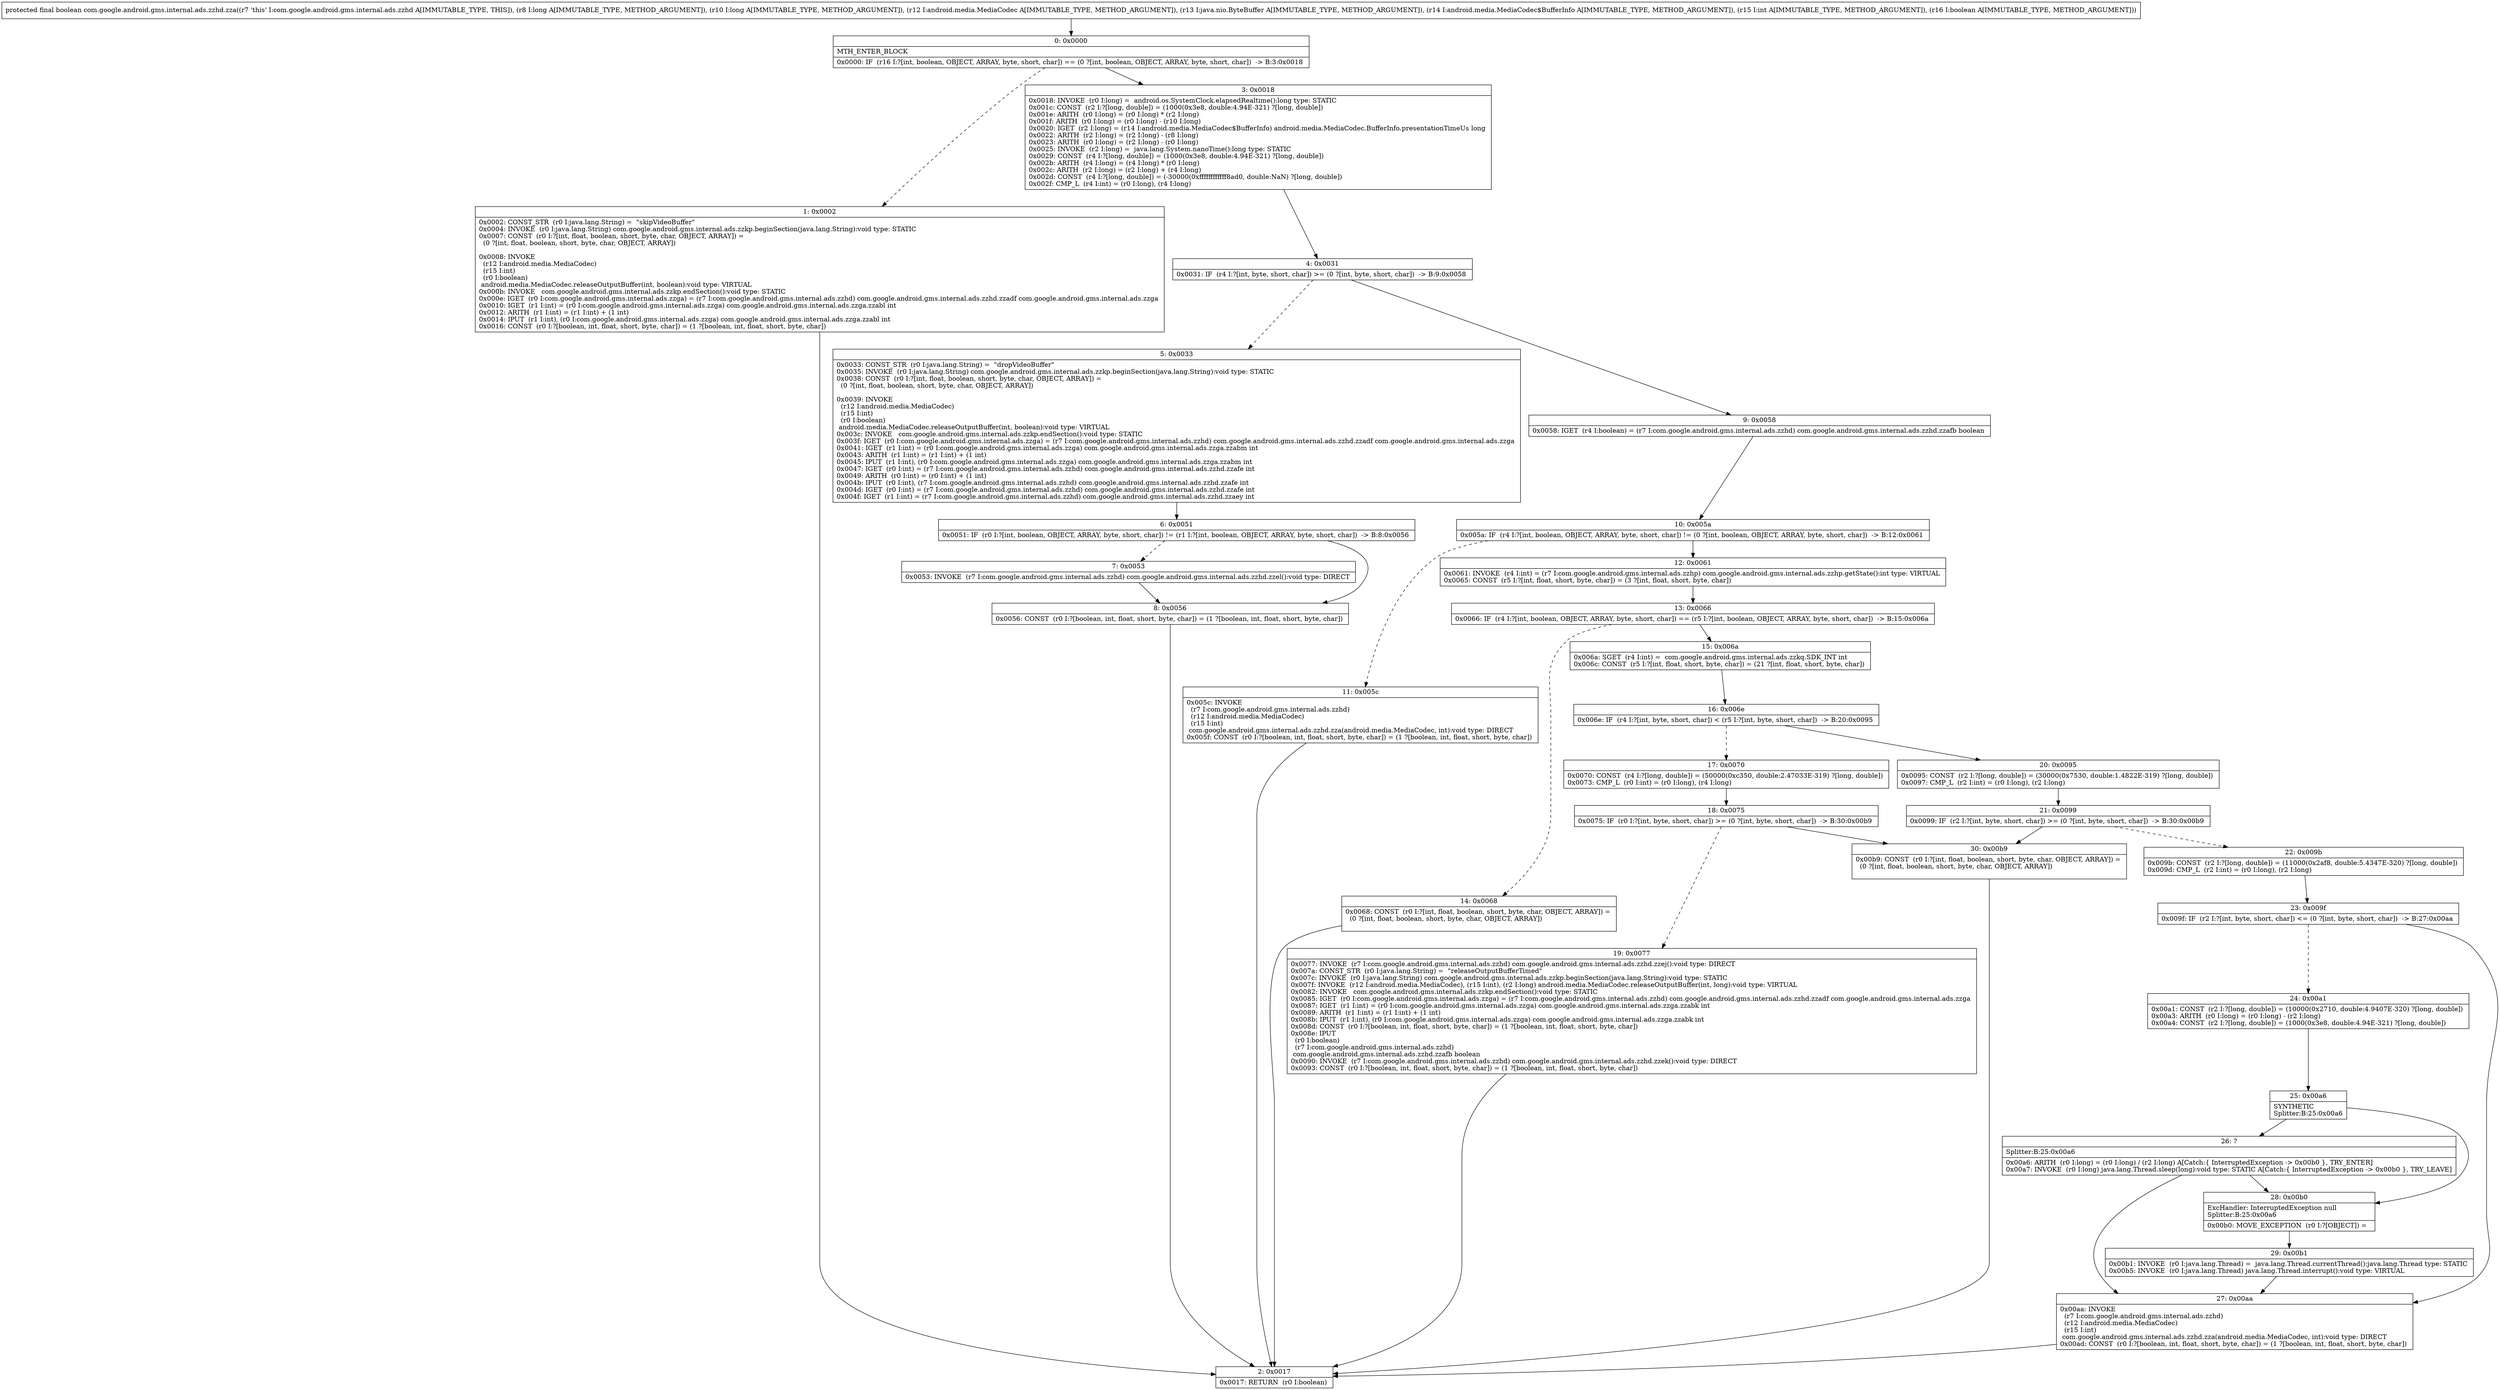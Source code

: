 digraph "CFG forcom.google.android.gms.internal.ads.zzhd.zza(JJLandroid\/media\/MediaCodec;Ljava\/nio\/ByteBuffer;Landroid\/media\/MediaCodec$BufferInfo;IZ)Z" {
Node_0 [shape=record,label="{0\:\ 0x0000|MTH_ENTER_BLOCK\l|0x0000: IF  (r16 I:?[int, boolean, OBJECT, ARRAY, byte, short, char]) == (0 ?[int, boolean, OBJECT, ARRAY, byte, short, char])  \-\> B:3:0x0018 \l}"];
Node_1 [shape=record,label="{1\:\ 0x0002|0x0002: CONST_STR  (r0 I:java.lang.String) =  \"skipVideoBuffer\" \l0x0004: INVOKE  (r0 I:java.lang.String) com.google.android.gms.internal.ads.zzkp.beginSection(java.lang.String):void type: STATIC \l0x0007: CONST  (r0 I:?[int, float, boolean, short, byte, char, OBJECT, ARRAY]) = \l  (0 ?[int, float, boolean, short, byte, char, OBJECT, ARRAY])\l \l0x0008: INVOKE  \l  (r12 I:android.media.MediaCodec)\l  (r15 I:int)\l  (r0 I:boolean)\l android.media.MediaCodec.releaseOutputBuffer(int, boolean):void type: VIRTUAL \l0x000b: INVOKE   com.google.android.gms.internal.ads.zzkp.endSection():void type: STATIC \l0x000e: IGET  (r0 I:com.google.android.gms.internal.ads.zzga) = (r7 I:com.google.android.gms.internal.ads.zzhd) com.google.android.gms.internal.ads.zzhd.zzadf com.google.android.gms.internal.ads.zzga \l0x0010: IGET  (r1 I:int) = (r0 I:com.google.android.gms.internal.ads.zzga) com.google.android.gms.internal.ads.zzga.zzabl int \l0x0012: ARITH  (r1 I:int) = (r1 I:int) + (1 int) \l0x0014: IPUT  (r1 I:int), (r0 I:com.google.android.gms.internal.ads.zzga) com.google.android.gms.internal.ads.zzga.zzabl int \l0x0016: CONST  (r0 I:?[boolean, int, float, short, byte, char]) = (1 ?[boolean, int, float, short, byte, char]) \l}"];
Node_2 [shape=record,label="{2\:\ 0x0017|0x0017: RETURN  (r0 I:boolean) \l}"];
Node_3 [shape=record,label="{3\:\ 0x0018|0x0018: INVOKE  (r0 I:long) =  android.os.SystemClock.elapsedRealtime():long type: STATIC \l0x001c: CONST  (r2 I:?[long, double]) = (1000(0x3e8, double:4.94E\-321) ?[long, double]) \l0x001e: ARITH  (r0 I:long) = (r0 I:long) * (r2 I:long) \l0x001f: ARITH  (r0 I:long) = (r0 I:long) \- (r10 I:long) \l0x0020: IGET  (r2 I:long) = (r14 I:android.media.MediaCodec$BufferInfo) android.media.MediaCodec.BufferInfo.presentationTimeUs long \l0x0022: ARITH  (r2 I:long) = (r2 I:long) \- (r8 I:long) \l0x0023: ARITH  (r0 I:long) = (r2 I:long) \- (r0 I:long) \l0x0025: INVOKE  (r2 I:long) =  java.lang.System.nanoTime():long type: STATIC \l0x0029: CONST  (r4 I:?[long, double]) = (1000(0x3e8, double:4.94E\-321) ?[long, double]) \l0x002b: ARITH  (r4 I:long) = (r4 I:long) * (r0 I:long) \l0x002c: ARITH  (r2 I:long) = (r2 I:long) + (r4 I:long) \l0x002d: CONST  (r4 I:?[long, double]) = (\-30000(0xffffffffffff8ad0, double:NaN) ?[long, double]) \l0x002f: CMP_L  (r4 I:int) = (r0 I:long), (r4 I:long) \l}"];
Node_4 [shape=record,label="{4\:\ 0x0031|0x0031: IF  (r4 I:?[int, byte, short, char]) \>= (0 ?[int, byte, short, char])  \-\> B:9:0x0058 \l}"];
Node_5 [shape=record,label="{5\:\ 0x0033|0x0033: CONST_STR  (r0 I:java.lang.String) =  \"dropVideoBuffer\" \l0x0035: INVOKE  (r0 I:java.lang.String) com.google.android.gms.internal.ads.zzkp.beginSection(java.lang.String):void type: STATIC \l0x0038: CONST  (r0 I:?[int, float, boolean, short, byte, char, OBJECT, ARRAY]) = \l  (0 ?[int, float, boolean, short, byte, char, OBJECT, ARRAY])\l \l0x0039: INVOKE  \l  (r12 I:android.media.MediaCodec)\l  (r15 I:int)\l  (r0 I:boolean)\l android.media.MediaCodec.releaseOutputBuffer(int, boolean):void type: VIRTUAL \l0x003c: INVOKE   com.google.android.gms.internal.ads.zzkp.endSection():void type: STATIC \l0x003f: IGET  (r0 I:com.google.android.gms.internal.ads.zzga) = (r7 I:com.google.android.gms.internal.ads.zzhd) com.google.android.gms.internal.ads.zzhd.zzadf com.google.android.gms.internal.ads.zzga \l0x0041: IGET  (r1 I:int) = (r0 I:com.google.android.gms.internal.ads.zzga) com.google.android.gms.internal.ads.zzga.zzabm int \l0x0043: ARITH  (r1 I:int) = (r1 I:int) + (1 int) \l0x0045: IPUT  (r1 I:int), (r0 I:com.google.android.gms.internal.ads.zzga) com.google.android.gms.internal.ads.zzga.zzabm int \l0x0047: IGET  (r0 I:int) = (r7 I:com.google.android.gms.internal.ads.zzhd) com.google.android.gms.internal.ads.zzhd.zzafe int \l0x0049: ARITH  (r0 I:int) = (r0 I:int) + (1 int) \l0x004b: IPUT  (r0 I:int), (r7 I:com.google.android.gms.internal.ads.zzhd) com.google.android.gms.internal.ads.zzhd.zzafe int \l0x004d: IGET  (r0 I:int) = (r7 I:com.google.android.gms.internal.ads.zzhd) com.google.android.gms.internal.ads.zzhd.zzafe int \l0x004f: IGET  (r1 I:int) = (r7 I:com.google.android.gms.internal.ads.zzhd) com.google.android.gms.internal.ads.zzhd.zzaey int \l}"];
Node_6 [shape=record,label="{6\:\ 0x0051|0x0051: IF  (r0 I:?[int, boolean, OBJECT, ARRAY, byte, short, char]) != (r1 I:?[int, boolean, OBJECT, ARRAY, byte, short, char])  \-\> B:8:0x0056 \l}"];
Node_7 [shape=record,label="{7\:\ 0x0053|0x0053: INVOKE  (r7 I:com.google.android.gms.internal.ads.zzhd) com.google.android.gms.internal.ads.zzhd.zzel():void type: DIRECT \l}"];
Node_8 [shape=record,label="{8\:\ 0x0056|0x0056: CONST  (r0 I:?[boolean, int, float, short, byte, char]) = (1 ?[boolean, int, float, short, byte, char]) \l}"];
Node_9 [shape=record,label="{9\:\ 0x0058|0x0058: IGET  (r4 I:boolean) = (r7 I:com.google.android.gms.internal.ads.zzhd) com.google.android.gms.internal.ads.zzhd.zzafb boolean \l}"];
Node_10 [shape=record,label="{10\:\ 0x005a|0x005a: IF  (r4 I:?[int, boolean, OBJECT, ARRAY, byte, short, char]) != (0 ?[int, boolean, OBJECT, ARRAY, byte, short, char])  \-\> B:12:0x0061 \l}"];
Node_11 [shape=record,label="{11\:\ 0x005c|0x005c: INVOKE  \l  (r7 I:com.google.android.gms.internal.ads.zzhd)\l  (r12 I:android.media.MediaCodec)\l  (r15 I:int)\l com.google.android.gms.internal.ads.zzhd.zza(android.media.MediaCodec, int):void type: DIRECT \l0x005f: CONST  (r0 I:?[boolean, int, float, short, byte, char]) = (1 ?[boolean, int, float, short, byte, char]) \l}"];
Node_12 [shape=record,label="{12\:\ 0x0061|0x0061: INVOKE  (r4 I:int) = (r7 I:com.google.android.gms.internal.ads.zzhp) com.google.android.gms.internal.ads.zzhp.getState():int type: VIRTUAL \l0x0065: CONST  (r5 I:?[int, float, short, byte, char]) = (3 ?[int, float, short, byte, char]) \l}"];
Node_13 [shape=record,label="{13\:\ 0x0066|0x0066: IF  (r4 I:?[int, boolean, OBJECT, ARRAY, byte, short, char]) == (r5 I:?[int, boolean, OBJECT, ARRAY, byte, short, char])  \-\> B:15:0x006a \l}"];
Node_14 [shape=record,label="{14\:\ 0x0068|0x0068: CONST  (r0 I:?[int, float, boolean, short, byte, char, OBJECT, ARRAY]) = \l  (0 ?[int, float, boolean, short, byte, char, OBJECT, ARRAY])\l \l}"];
Node_15 [shape=record,label="{15\:\ 0x006a|0x006a: SGET  (r4 I:int) =  com.google.android.gms.internal.ads.zzkq.SDK_INT int \l0x006c: CONST  (r5 I:?[int, float, short, byte, char]) = (21 ?[int, float, short, byte, char]) \l}"];
Node_16 [shape=record,label="{16\:\ 0x006e|0x006e: IF  (r4 I:?[int, byte, short, char]) \< (r5 I:?[int, byte, short, char])  \-\> B:20:0x0095 \l}"];
Node_17 [shape=record,label="{17\:\ 0x0070|0x0070: CONST  (r4 I:?[long, double]) = (50000(0xc350, double:2.47033E\-319) ?[long, double]) \l0x0073: CMP_L  (r0 I:int) = (r0 I:long), (r4 I:long) \l}"];
Node_18 [shape=record,label="{18\:\ 0x0075|0x0075: IF  (r0 I:?[int, byte, short, char]) \>= (0 ?[int, byte, short, char])  \-\> B:30:0x00b9 \l}"];
Node_19 [shape=record,label="{19\:\ 0x0077|0x0077: INVOKE  (r7 I:com.google.android.gms.internal.ads.zzhd) com.google.android.gms.internal.ads.zzhd.zzej():void type: DIRECT \l0x007a: CONST_STR  (r0 I:java.lang.String) =  \"releaseOutputBufferTimed\" \l0x007c: INVOKE  (r0 I:java.lang.String) com.google.android.gms.internal.ads.zzkp.beginSection(java.lang.String):void type: STATIC \l0x007f: INVOKE  (r12 I:android.media.MediaCodec), (r15 I:int), (r2 I:long) android.media.MediaCodec.releaseOutputBuffer(int, long):void type: VIRTUAL \l0x0082: INVOKE   com.google.android.gms.internal.ads.zzkp.endSection():void type: STATIC \l0x0085: IGET  (r0 I:com.google.android.gms.internal.ads.zzga) = (r7 I:com.google.android.gms.internal.ads.zzhd) com.google.android.gms.internal.ads.zzhd.zzadf com.google.android.gms.internal.ads.zzga \l0x0087: IGET  (r1 I:int) = (r0 I:com.google.android.gms.internal.ads.zzga) com.google.android.gms.internal.ads.zzga.zzabk int \l0x0089: ARITH  (r1 I:int) = (r1 I:int) + (1 int) \l0x008b: IPUT  (r1 I:int), (r0 I:com.google.android.gms.internal.ads.zzga) com.google.android.gms.internal.ads.zzga.zzabk int \l0x008d: CONST  (r0 I:?[boolean, int, float, short, byte, char]) = (1 ?[boolean, int, float, short, byte, char]) \l0x008e: IPUT  \l  (r0 I:boolean)\l  (r7 I:com.google.android.gms.internal.ads.zzhd)\l com.google.android.gms.internal.ads.zzhd.zzafb boolean \l0x0090: INVOKE  (r7 I:com.google.android.gms.internal.ads.zzhd) com.google.android.gms.internal.ads.zzhd.zzek():void type: DIRECT \l0x0093: CONST  (r0 I:?[boolean, int, float, short, byte, char]) = (1 ?[boolean, int, float, short, byte, char]) \l}"];
Node_20 [shape=record,label="{20\:\ 0x0095|0x0095: CONST  (r2 I:?[long, double]) = (30000(0x7530, double:1.4822E\-319) ?[long, double]) \l0x0097: CMP_L  (r2 I:int) = (r0 I:long), (r2 I:long) \l}"];
Node_21 [shape=record,label="{21\:\ 0x0099|0x0099: IF  (r2 I:?[int, byte, short, char]) \>= (0 ?[int, byte, short, char])  \-\> B:30:0x00b9 \l}"];
Node_22 [shape=record,label="{22\:\ 0x009b|0x009b: CONST  (r2 I:?[long, double]) = (11000(0x2af8, double:5.4347E\-320) ?[long, double]) \l0x009d: CMP_L  (r2 I:int) = (r0 I:long), (r2 I:long) \l}"];
Node_23 [shape=record,label="{23\:\ 0x009f|0x009f: IF  (r2 I:?[int, byte, short, char]) \<= (0 ?[int, byte, short, char])  \-\> B:27:0x00aa \l}"];
Node_24 [shape=record,label="{24\:\ 0x00a1|0x00a1: CONST  (r2 I:?[long, double]) = (10000(0x2710, double:4.9407E\-320) ?[long, double]) \l0x00a3: ARITH  (r0 I:long) = (r0 I:long) \- (r2 I:long) \l0x00a4: CONST  (r2 I:?[long, double]) = (1000(0x3e8, double:4.94E\-321) ?[long, double]) \l}"];
Node_25 [shape=record,label="{25\:\ 0x00a6|SYNTHETIC\lSplitter:B:25:0x00a6\l}"];
Node_26 [shape=record,label="{26\:\ ?|Splitter:B:25:0x00a6\l|0x00a6: ARITH  (r0 I:long) = (r0 I:long) \/ (r2 I:long) A[Catch:\{ InterruptedException \-\> 0x00b0 \}, TRY_ENTER]\l0x00a7: INVOKE  (r0 I:long) java.lang.Thread.sleep(long):void type: STATIC A[Catch:\{ InterruptedException \-\> 0x00b0 \}, TRY_LEAVE]\l}"];
Node_27 [shape=record,label="{27\:\ 0x00aa|0x00aa: INVOKE  \l  (r7 I:com.google.android.gms.internal.ads.zzhd)\l  (r12 I:android.media.MediaCodec)\l  (r15 I:int)\l com.google.android.gms.internal.ads.zzhd.zza(android.media.MediaCodec, int):void type: DIRECT \l0x00ad: CONST  (r0 I:?[boolean, int, float, short, byte, char]) = (1 ?[boolean, int, float, short, byte, char]) \l}"];
Node_28 [shape=record,label="{28\:\ 0x00b0|ExcHandler: InterruptedException null\lSplitter:B:25:0x00a6\l|0x00b0: MOVE_EXCEPTION  (r0 I:?[OBJECT]) =  \l}"];
Node_29 [shape=record,label="{29\:\ 0x00b1|0x00b1: INVOKE  (r0 I:java.lang.Thread) =  java.lang.Thread.currentThread():java.lang.Thread type: STATIC \l0x00b5: INVOKE  (r0 I:java.lang.Thread) java.lang.Thread.interrupt():void type: VIRTUAL \l}"];
Node_30 [shape=record,label="{30\:\ 0x00b9|0x00b9: CONST  (r0 I:?[int, float, boolean, short, byte, char, OBJECT, ARRAY]) = \l  (0 ?[int, float, boolean, short, byte, char, OBJECT, ARRAY])\l \l}"];
MethodNode[shape=record,label="{protected final boolean com.google.android.gms.internal.ads.zzhd.zza((r7 'this' I:com.google.android.gms.internal.ads.zzhd A[IMMUTABLE_TYPE, THIS]), (r8 I:long A[IMMUTABLE_TYPE, METHOD_ARGUMENT]), (r10 I:long A[IMMUTABLE_TYPE, METHOD_ARGUMENT]), (r12 I:android.media.MediaCodec A[IMMUTABLE_TYPE, METHOD_ARGUMENT]), (r13 I:java.nio.ByteBuffer A[IMMUTABLE_TYPE, METHOD_ARGUMENT]), (r14 I:android.media.MediaCodec$BufferInfo A[IMMUTABLE_TYPE, METHOD_ARGUMENT]), (r15 I:int A[IMMUTABLE_TYPE, METHOD_ARGUMENT]), (r16 I:boolean A[IMMUTABLE_TYPE, METHOD_ARGUMENT])) }"];
MethodNode -> Node_0;
Node_0 -> Node_1[style=dashed];
Node_0 -> Node_3;
Node_1 -> Node_2;
Node_3 -> Node_4;
Node_4 -> Node_5[style=dashed];
Node_4 -> Node_9;
Node_5 -> Node_6;
Node_6 -> Node_7[style=dashed];
Node_6 -> Node_8;
Node_7 -> Node_8;
Node_8 -> Node_2;
Node_9 -> Node_10;
Node_10 -> Node_11[style=dashed];
Node_10 -> Node_12;
Node_11 -> Node_2;
Node_12 -> Node_13;
Node_13 -> Node_14[style=dashed];
Node_13 -> Node_15;
Node_14 -> Node_2;
Node_15 -> Node_16;
Node_16 -> Node_17[style=dashed];
Node_16 -> Node_20;
Node_17 -> Node_18;
Node_18 -> Node_19[style=dashed];
Node_18 -> Node_30;
Node_19 -> Node_2;
Node_20 -> Node_21;
Node_21 -> Node_22[style=dashed];
Node_21 -> Node_30;
Node_22 -> Node_23;
Node_23 -> Node_24[style=dashed];
Node_23 -> Node_27;
Node_24 -> Node_25;
Node_25 -> Node_26;
Node_25 -> Node_28;
Node_26 -> Node_27;
Node_26 -> Node_28;
Node_27 -> Node_2;
Node_28 -> Node_29;
Node_29 -> Node_27;
Node_30 -> Node_2;
}

